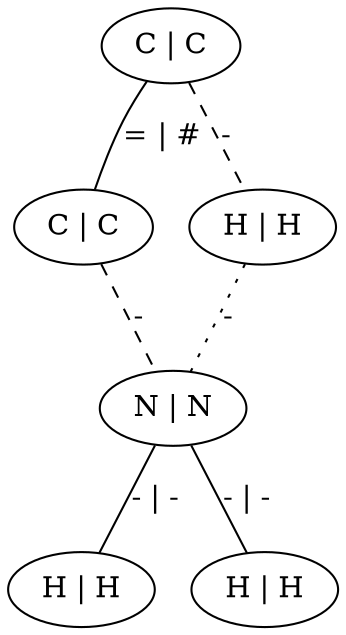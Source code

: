 graph G {
	0 [ label="C | C" ]
	1 [ label="C | C" ]
	2 [ label="H | H" ]
	3 [ label="N | N" ]
	4 [ label="H | H" ]
	5 [ label="H | H" ]
	0 -- 1 [ label="= | #" ]
	0 -- 2 [ style=dashed label="-" ]
	1 -- 3 [ style=dashed label="-" ]
	2 -- 3 [ style=dotted label="-" ]
	3 -- 4 [ label="- | -" ]
	3 -- 5 [ label="- | -" ]
}
